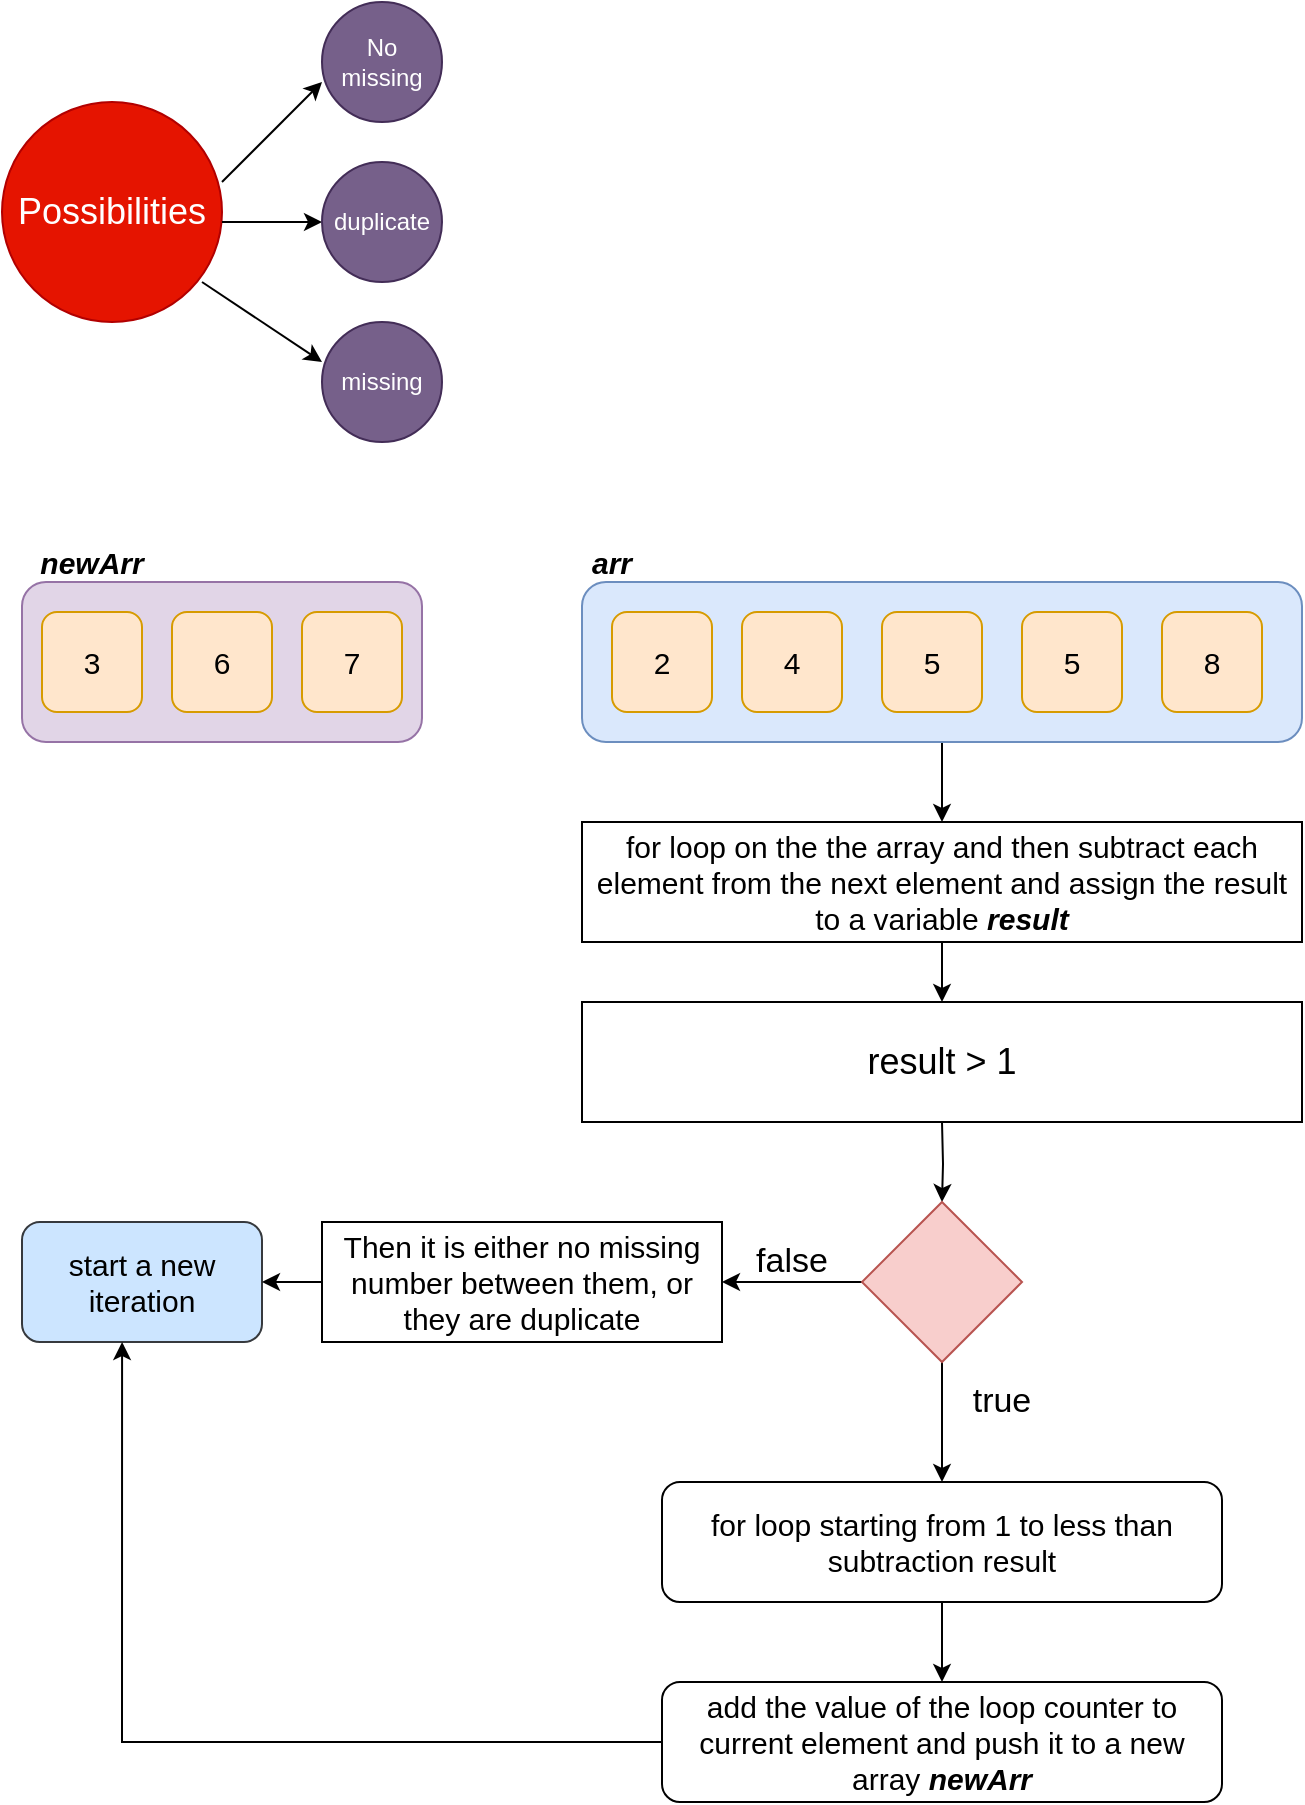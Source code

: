 <mxfile version="12.2.6" type="device" pages="1"><diagram id="uon9m6rX7RhoPbZ6Sz3e" name="Page-1"><mxGraphModel dx="1447" dy="750" grid="1" gridSize="10" guides="1" tooltips="1" connect="1" arrows="1" fold="1" page="1" pageScale="1" pageWidth="850" pageHeight="1100" math="0" shadow="0"><root><mxCell id="0"/><mxCell id="1" parent="0"/><mxCell id="yPDCvLHEnCnNSejDfwV7-10" style="edgeStyle=orthogonalEdgeStyle;rounded=0;orthogonalLoop=1;jettySize=auto;html=1;fontSize=15;" edge="1" parent="1" source="yPDCvLHEnCnNSejDfwV7-1"><mxGeometry relative="1" as="geometry"><mxPoint x="540" y="480" as="targetPoint"/></mxGeometry></mxCell><mxCell id="yPDCvLHEnCnNSejDfwV7-1" value="" style="rounded=1;whiteSpace=wrap;html=1;fillColor=#dae8fc;strokeColor=#6c8ebf;fontSize=15;" vertex="1" parent="1"><mxGeometry x="360" y="360" width="360" height="80" as="geometry"/></mxCell><mxCell id="yPDCvLHEnCnNSejDfwV7-2" value="2" style="rounded=1;whiteSpace=wrap;html=1;fillColor=#ffe6cc;strokeColor=#d79b00;fontSize=15;" vertex="1" parent="1"><mxGeometry x="375" y="375" width="50" height="50" as="geometry"/></mxCell><mxCell id="yPDCvLHEnCnNSejDfwV7-3" value="4" style="rounded=1;whiteSpace=wrap;html=1;fillColor=#ffe6cc;strokeColor=#d79b00;fontSize=15;" vertex="1" parent="1"><mxGeometry x="440" y="375" width="50" height="50" as="geometry"/></mxCell><mxCell id="yPDCvLHEnCnNSejDfwV7-4" value="5" style="rounded=1;whiteSpace=wrap;html=1;fillColor=#ffe6cc;strokeColor=#d79b00;fontSize=15;" vertex="1" parent="1"><mxGeometry x="510" y="375" width="50" height="50" as="geometry"/></mxCell><mxCell id="yPDCvLHEnCnNSejDfwV7-5" value="5" style="rounded=1;whiteSpace=wrap;html=1;fillColor=#ffe6cc;strokeColor=#d79b00;fontSize=15;" vertex="1" parent="1"><mxGeometry x="580" y="375" width="50" height="50" as="geometry"/></mxCell><mxCell id="yPDCvLHEnCnNSejDfwV7-6" value="8" style="rounded=1;whiteSpace=wrap;html=1;fillColor=#ffe6cc;strokeColor=#d79b00;fontSize=15;" vertex="1" parent="1"><mxGeometry x="650" y="375" width="50" height="50" as="geometry"/></mxCell><mxCell id="yPDCvLHEnCnNSejDfwV7-7" value="" style="rounded=1;whiteSpace=wrap;html=1;fillColor=#e1d5e7;strokeColor=#9673a6;fontSize=15;" vertex="1" parent="1"><mxGeometry x="80" y="360" width="200" height="80" as="geometry"/></mxCell><mxCell id="yPDCvLHEnCnNSejDfwV7-8" value="3" style="rounded=1;whiteSpace=wrap;html=1;fillColor=#ffe6cc;strokeColor=#d79b00;fontSize=15;" vertex="1" parent="1"><mxGeometry x="90" y="375" width="50" height="50" as="geometry"/></mxCell><mxCell id="yPDCvLHEnCnNSejDfwV7-9" value="6" style="rounded=1;whiteSpace=wrap;html=1;fillColor=#ffe6cc;strokeColor=#d79b00;fontSize=15;" vertex="1" parent="1"><mxGeometry x="155" y="375" width="50" height="50" as="geometry"/></mxCell><mxCell id="yPDCvLHEnCnNSejDfwV7-12" style="edgeStyle=orthogonalEdgeStyle;rounded=0;orthogonalLoop=1;jettySize=auto;html=1;fontSize=15;" edge="1" parent="1" source="yPDCvLHEnCnNSejDfwV7-11"><mxGeometry relative="1" as="geometry"><mxPoint x="540" y="570" as="targetPoint"/></mxGeometry></mxCell><mxCell id="yPDCvLHEnCnNSejDfwV7-11" value="for loop on the the array and then subtract each element from the next element and assign the result to a variable &lt;i style=&quot;font-size: 15px;&quot;&gt;&lt;b style=&quot;font-size: 15px;&quot;&gt;result&lt;/b&gt;&lt;/i&gt;" style="rounded=0;whiteSpace=wrap;html=1;fontSize=15;" vertex="1" parent="1"><mxGeometry x="360" y="480" width="360" height="60" as="geometry"/></mxCell><mxCell id="yPDCvLHEnCnNSejDfwV7-13" value="result &amp;gt; 1" style="rounded=0;whiteSpace=wrap;html=1;fontSize=18;" vertex="1" parent="1"><mxGeometry x="360" y="570" width="360" height="60" as="geometry"/></mxCell><mxCell id="yPDCvLHEnCnNSejDfwV7-21" style="edgeStyle=orthogonalEdgeStyle;rounded=0;orthogonalLoop=1;jettySize=auto;html=1;entryX=0.5;entryY=0;entryDx=0;entryDy=0;fontSize=15;" edge="1" parent="1" target="yPDCvLHEnCnNSejDfwV7-20"><mxGeometry relative="1" as="geometry"><mxPoint x="540" y="630" as="sourcePoint"/></mxGeometry></mxCell><mxCell id="yPDCvLHEnCnNSejDfwV7-16" value="7" style="rounded=1;whiteSpace=wrap;html=1;fillColor=#ffe6cc;strokeColor=#d79b00;fontSize=15;" vertex="1" parent="1"><mxGeometry x="220" y="375" width="50" height="50" as="geometry"/></mxCell><mxCell id="yPDCvLHEnCnNSejDfwV7-24" style="edgeStyle=orthogonalEdgeStyle;rounded=0;orthogonalLoop=1;jettySize=auto;html=1;fontSize=15;" edge="1" parent="1" source="yPDCvLHEnCnNSejDfwV7-20"><mxGeometry relative="1" as="geometry"><mxPoint x="430" y="710" as="targetPoint"/></mxGeometry></mxCell><mxCell id="yPDCvLHEnCnNSejDfwV7-25" style="edgeStyle=orthogonalEdgeStyle;rounded=0;orthogonalLoop=1;jettySize=auto;html=1;fontSize=15;" edge="1" parent="1" source="yPDCvLHEnCnNSejDfwV7-20"><mxGeometry relative="1" as="geometry"><mxPoint x="540" y="810" as="targetPoint"/></mxGeometry></mxCell><mxCell id="yPDCvLHEnCnNSejDfwV7-20" value="" style="rhombus;whiteSpace=wrap;html=1;fontSize=15;fillColor=#f8cecc;strokeColor=#b85450;" vertex="1" parent="1"><mxGeometry x="500" y="670" width="80" height="80" as="geometry"/></mxCell><mxCell id="yPDCvLHEnCnNSejDfwV7-26" value="false" style="text;html=1;strokeColor=none;fillColor=none;align=center;verticalAlign=middle;whiteSpace=wrap;rounded=0;fontSize=17;" vertex="1" parent="1"><mxGeometry x="445" y="690" width="40" height="20" as="geometry"/></mxCell><mxCell id="yPDCvLHEnCnNSejDfwV7-27" value="true" style="text;html=1;strokeColor=none;fillColor=none;align=center;verticalAlign=middle;whiteSpace=wrap;rounded=0;fontSize=17;" vertex="1" parent="1"><mxGeometry x="550" y="760" width="40" height="20" as="geometry"/></mxCell><mxCell id="yPDCvLHEnCnNSejDfwV7-53" value="start a new iteration" style="rounded=1;whiteSpace=wrap;html=1;fillColor=#cce5ff;strokeColor=#36393d;fontSize=15;" vertex="1" parent="1"><mxGeometry x="80" y="680" width="120" height="60" as="geometry"/></mxCell><mxCell id="yPDCvLHEnCnNSejDfwV7-55" style="edgeStyle=orthogonalEdgeStyle;rounded=0;orthogonalLoop=1;jettySize=auto;html=1;entryX=1;entryY=0.5;entryDx=0;entryDy=0;fontSize=15;" edge="1" parent="1" source="yPDCvLHEnCnNSejDfwV7-54" target="yPDCvLHEnCnNSejDfwV7-53"><mxGeometry relative="1" as="geometry"/></mxCell><mxCell id="yPDCvLHEnCnNSejDfwV7-54" value="Then it is either no missing number between them, or they are duplicate" style="rounded=0;whiteSpace=wrap;html=1;fontSize=15;" vertex="1" parent="1"><mxGeometry x="230" y="680" width="200" height="60" as="geometry"/></mxCell><mxCell id="yPDCvLHEnCnNSejDfwV7-58" style="edgeStyle=orthogonalEdgeStyle;rounded=0;orthogonalLoop=1;jettySize=auto;html=1;entryX=0.5;entryY=0;entryDx=0;entryDy=0;fontSize=15;" edge="1" parent="1" source="yPDCvLHEnCnNSejDfwV7-56" target="yPDCvLHEnCnNSejDfwV7-57"><mxGeometry relative="1" as="geometry"/></mxCell><mxCell id="yPDCvLHEnCnNSejDfwV7-56" value="for loop starting from 1 to less than subtraction result" style="rounded=1;whiteSpace=wrap;html=1;fontSize=15;" vertex="1" parent="1"><mxGeometry x="400" y="810" width="280" height="60" as="geometry"/></mxCell><mxCell id="yPDCvLHEnCnNSejDfwV7-59" style="edgeStyle=orthogonalEdgeStyle;rounded=0;orthogonalLoop=1;jettySize=auto;html=1;entryX=0.417;entryY=1;entryDx=0;entryDy=0;entryPerimeter=0;fontSize=15;" edge="1" parent="1" source="yPDCvLHEnCnNSejDfwV7-57" target="yPDCvLHEnCnNSejDfwV7-53"><mxGeometry relative="1" as="geometry"/></mxCell><mxCell id="yPDCvLHEnCnNSejDfwV7-57" value="add the value of the loop counter to current element and push it to a new array &lt;i style=&quot;font-size: 15px;&quot;&gt;&lt;b style=&quot;font-size: 15px;&quot;&gt;newArr&lt;/b&gt;&lt;/i&gt;" style="rounded=1;whiteSpace=wrap;html=1;fontSize=15;" vertex="1" parent="1"><mxGeometry x="400" y="910" width="280" height="60" as="geometry"/></mxCell><mxCell id="yPDCvLHEnCnNSejDfwV7-60" value="&lt;b&gt;&lt;i&gt;newArr&lt;/i&gt;&lt;/b&gt;" style="text;html=1;strokeColor=none;fillColor=none;align=center;verticalAlign=middle;whiteSpace=wrap;rounded=0;fontSize=15;" vertex="1" parent="1"><mxGeometry x="80" y="340" width="70" height="20" as="geometry"/></mxCell><mxCell id="yPDCvLHEnCnNSejDfwV7-62" value="&lt;b&gt;&lt;i&gt;arr&lt;/i&gt;&lt;/b&gt;" style="text;html=1;strokeColor=none;fillColor=none;align=center;verticalAlign=middle;whiteSpace=wrap;rounded=0;fontSize=15;" vertex="1" parent="1"><mxGeometry x="340" y="340" width="70" height="20" as="geometry"/></mxCell><mxCell id="yPDCvLHEnCnNSejDfwV7-63" value="Possibilities" style="ellipse;whiteSpace=wrap;html=1;aspect=fixed;fontSize=18;fillColor=#e51400;strokeColor=#B20000;fontColor=#ffffff;" vertex="1" parent="1"><mxGeometry x="70" y="120" width="110" height="110" as="geometry"/></mxCell><mxCell id="yPDCvLHEnCnNSejDfwV7-67" value="" style="endArrow=classic;html=1;fontSize=18;" edge="1" parent="1"><mxGeometry width="50" height="50" relative="1" as="geometry"><mxPoint x="180" y="160" as="sourcePoint"/><mxPoint x="230" y="110" as="targetPoint"/></mxGeometry></mxCell><mxCell id="yPDCvLHEnCnNSejDfwV7-70" value="" style="endArrow=classic;html=1;fontSize=18;" edge="1" parent="1"><mxGeometry width="50" height="50" relative="1" as="geometry"><mxPoint x="180" y="180" as="sourcePoint"/><mxPoint x="230" y="180" as="targetPoint"/></mxGeometry></mxCell><mxCell id="yPDCvLHEnCnNSejDfwV7-71" value="" style="endArrow=classic;html=1;fontSize=18;" edge="1" parent="1"><mxGeometry width="50" height="50" relative="1" as="geometry"><mxPoint x="170" y="210" as="sourcePoint"/><mxPoint x="230" y="250" as="targetPoint"/></mxGeometry></mxCell><mxCell id="yPDCvLHEnCnNSejDfwV7-72" value="No missing" style="ellipse;whiteSpace=wrap;html=1;aspect=fixed;fontSize=12;fillColor=#76608a;strokeColor=#432D57;fontColor=#ffffff;" vertex="1" parent="1"><mxGeometry x="230" y="70" width="60" height="60" as="geometry"/></mxCell><mxCell id="yPDCvLHEnCnNSejDfwV7-73" value="missing" style="ellipse;whiteSpace=wrap;html=1;aspect=fixed;fontSize=12;fillColor=#76608a;strokeColor=#432D57;fontColor=#ffffff;" vertex="1" parent="1"><mxGeometry x="230" y="230" width="60" height="60" as="geometry"/></mxCell><mxCell id="yPDCvLHEnCnNSejDfwV7-74" value="duplicate" style="ellipse;whiteSpace=wrap;html=1;aspect=fixed;fontSize=12;fillColor=#76608a;strokeColor=#432D57;fontColor=#ffffff;" vertex="1" parent="1"><mxGeometry x="230" y="150" width="60" height="60" as="geometry"/></mxCell></root></mxGraphModel></diagram></mxfile>